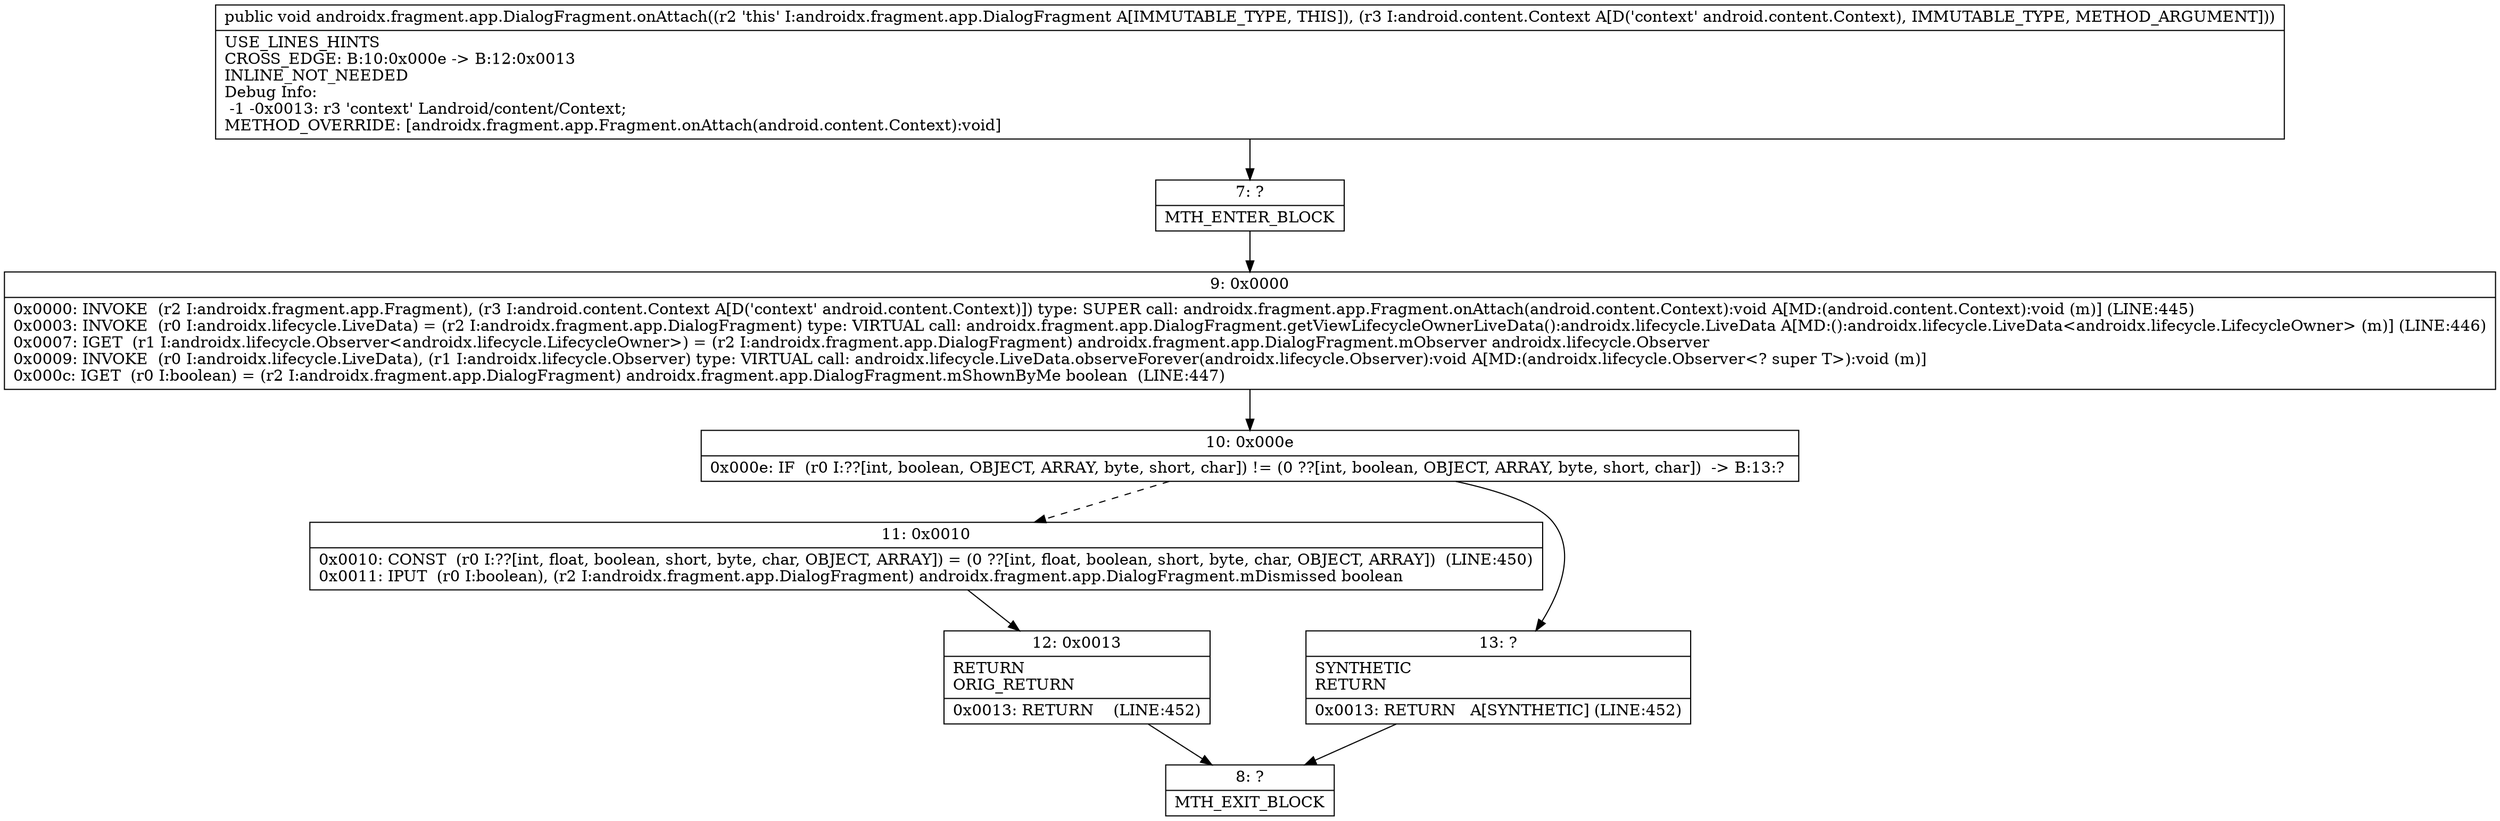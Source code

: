 digraph "CFG forandroidx.fragment.app.DialogFragment.onAttach(Landroid\/content\/Context;)V" {
Node_7 [shape=record,label="{7\:\ ?|MTH_ENTER_BLOCK\l}"];
Node_9 [shape=record,label="{9\:\ 0x0000|0x0000: INVOKE  (r2 I:androidx.fragment.app.Fragment), (r3 I:android.content.Context A[D('context' android.content.Context)]) type: SUPER call: androidx.fragment.app.Fragment.onAttach(android.content.Context):void A[MD:(android.content.Context):void (m)] (LINE:445)\l0x0003: INVOKE  (r0 I:androidx.lifecycle.LiveData) = (r2 I:androidx.fragment.app.DialogFragment) type: VIRTUAL call: androidx.fragment.app.DialogFragment.getViewLifecycleOwnerLiveData():androidx.lifecycle.LiveData A[MD:():androidx.lifecycle.LiveData\<androidx.lifecycle.LifecycleOwner\> (m)] (LINE:446)\l0x0007: IGET  (r1 I:androidx.lifecycle.Observer\<androidx.lifecycle.LifecycleOwner\>) = (r2 I:androidx.fragment.app.DialogFragment) androidx.fragment.app.DialogFragment.mObserver androidx.lifecycle.Observer \l0x0009: INVOKE  (r0 I:androidx.lifecycle.LiveData), (r1 I:androidx.lifecycle.Observer) type: VIRTUAL call: androidx.lifecycle.LiveData.observeForever(androidx.lifecycle.Observer):void A[MD:(androidx.lifecycle.Observer\<? super T\>):void (m)]\l0x000c: IGET  (r0 I:boolean) = (r2 I:androidx.fragment.app.DialogFragment) androidx.fragment.app.DialogFragment.mShownByMe boolean  (LINE:447)\l}"];
Node_10 [shape=record,label="{10\:\ 0x000e|0x000e: IF  (r0 I:??[int, boolean, OBJECT, ARRAY, byte, short, char]) != (0 ??[int, boolean, OBJECT, ARRAY, byte, short, char])  \-\> B:13:? \l}"];
Node_11 [shape=record,label="{11\:\ 0x0010|0x0010: CONST  (r0 I:??[int, float, boolean, short, byte, char, OBJECT, ARRAY]) = (0 ??[int, float, boolean, short, byte, char, OBJECT, ARRAY])  (LINE:450)\l0x0011: IPUT  (r0 I:boolean), (r2 I:androidx.fragment.app.DialogFragment) androidx.fragment.app.DialogFragment.mDismissed boolean \l}"];
Node_12 [shape=record,label="{12\:\ 0x0013|RETURN\lORIG_RETURN\l|0x0013: RETURN    (LINE:452)\l}"];
Node_8 [shape=record,label="{8\:\ ?|MTH_EXIT_BLOCK\l}"];
Node_13 [shape=record,label="{13\:\ ?|SYNTHETIC\lRETURN\l|0x0013: RETURN   A[SYNTHETIC] (LINE:452)\l}"];
MethodNode[shape=record,label="{public void androidx.fragment.app.DialogFragment.onAttach((r2 'this' I:androidx.fragment.app.DialogFragment A[IMMUTABLE_TYPE, THIS]), (r3 I:android.content.Context A[D('context' android.content.Context), IMMUTABLE_TYPE, METHOD_ARGUMENT]))  | USE_LINES_HINTS\lCROSS_EDGE: B:10:0x000e \-\> B:12:0x0013\lINLINE_NOT_NEEDED\lDebug Info:\l  \-1 \-0x0013: r3 'context' Landroid\/content\/Context;\lMETHOD_OVERRIDE: [androidx.fragment.app.Fragment.onAttach(android.content.Context):void]\l}"];
MethodNode -> Node_7;Node_7 -> Node_9;
Node_9 -> Node_10;
Node_10 -> Node_11[style=dashed];
Node_10 -> Node_13;
Node_11 -> Node_12;
Node_12 -> Node_8;
Node_13 -> Node_8;
}

